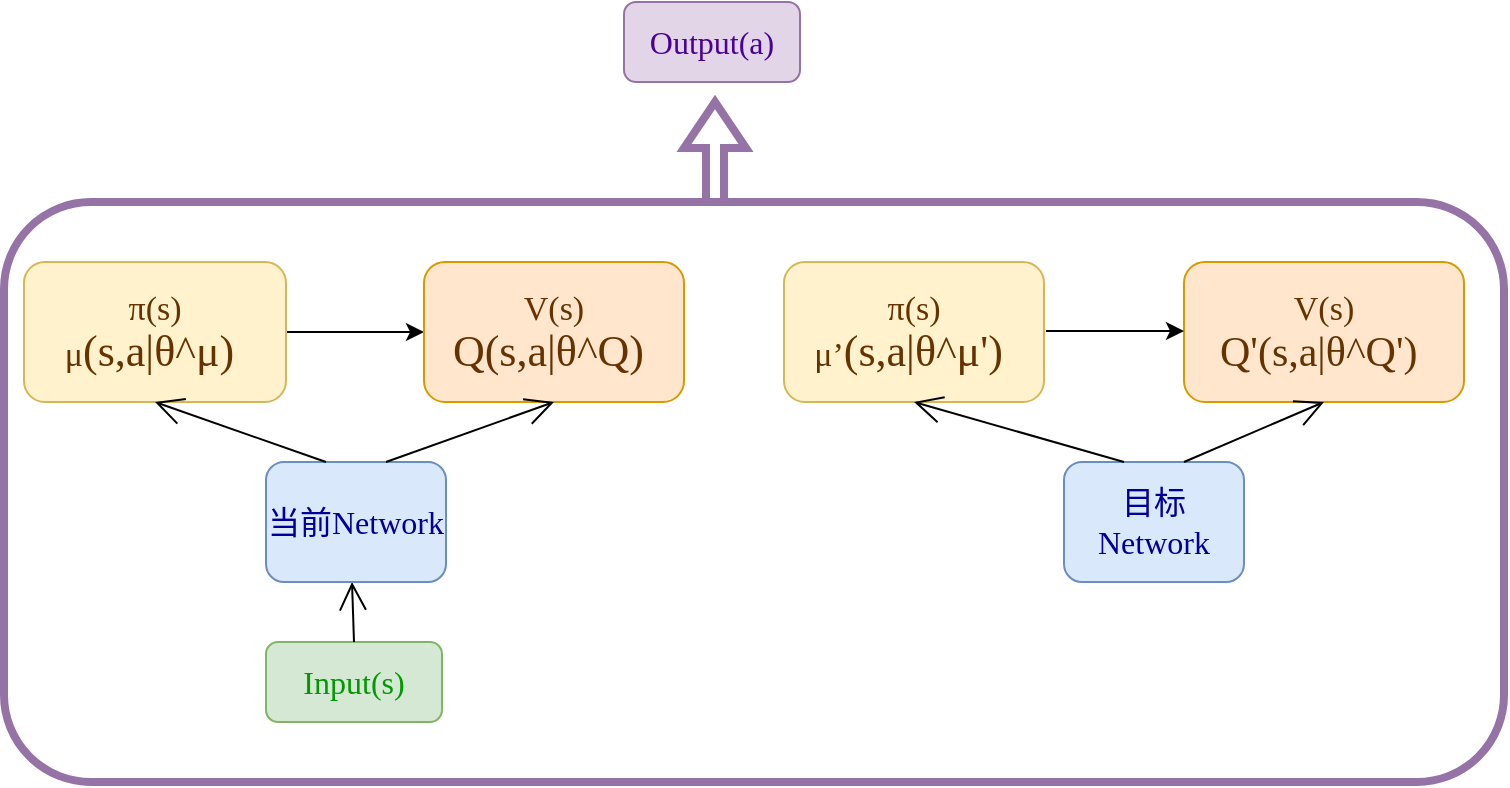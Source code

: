 <mxfile type="github" version="15.4.1">
  <diagram id="Y8YyiqGrmehcowhvTtwS" name="Page-1">
    <mxGraphModel grid="0" dx="1258" dy="550" gridSize="10" guides="1" tooltips="1" connect="1" arrows="1" fold="1" page="1" pageScale="1" pageWidth="827" pageHeight="1169" math="0" shadow="0">
      <root>
        <mxCell id="0" />
        <mxCell id="1" parent="0" />
        <mxCell id="P1ckZCPZwNnB-1i_7xNO-24" value="" parent="1" style="rounded=1;whiteSpace=wrap;html=1;fontFamily=Comic Sans MS;fontSize=21;align=center;fillColor=default;strokeColor=#9673A6;strokeWidth=4;" vertex="1">
          <mxGeometry as="geometry" x="30" y="210" width="750" height="290" />
        </mxCell>
        <mxCell id="P1ckZCPZwNnB-1i_7xNO-5" value="&lt;font color=&quot;#009900&quot; face=&quot;Comic Sans MS&quot; style=&quot;font-size: 16px&quot;&gt;Input(s)&lt;/font&gt;" parent="1" style="rounded=1;whiteSpace=wrap;html=1;fillColor=#d5e8d4;strokeColor=#82b366;" vertex="1">
          <mxGeometry as="geometry" x="161" y="430" width="88" height="40" />
        </mxCell>
        <mxCell id="P1ckZCPZwNnB-1i_7xNO-8" value="" parent="1" style="endArrow=open;endFill=1;endSize=12;html=1;rounded=0;entryX=0.5;entryY=1;entryDx=0;entryDy=0;exitX=0.5;exitY=0;exitDx=0;exitDy=0;" edge="1" source="P1ckZCPZwNnB-1i_7xNO-5">
          <mxGeometry as="geometry" width="160" relative="1">
            <mxPoint as="sourcePoint" x="199" y="370" />
            <mxPoint as="targetPoint" x="204" y="400" />
          </mxGeometry>
        </mxCell>
        <mxCell id="P1ckZCPZwNnB-1i_7xNO-10" value="&lt;div style=&quot;text-align: center ; color: rgb(0 , 0 , 0) ; text-transform: none ; text-indent: 0px ; letter-spacing: normal ; font-family: &amp;#34;helvetica&amp;#34; ; font-size: 17px ; font-style: normal ; font-variant: normal ; font-weight: 400 ; text-decoration: none ; word-spacing: 0px ; background-color: transparent&quot;&gt;&lt;font face=&quot;Comic Sans MS&quot;&gt;&lt;font color=&quot;#663300&quot;&gt;π&lt;font style=&quot;font-size: 17px&quot;&gt;(s)&lt;/font&gt;&lt;/font&gt;&lt;/font&gt;&lt;/div&gt;&lt;div style=&quot;text-align: center ; color: rgb(0 , 0 , 0) ; text-transform: none ; text-indent: 0px ; letter-spacing: normal ; font-family: &amp;#34;helvetica&amp;#34; ; font-size: 17px ; font-style: normal ; font-variant: normal ; font-weight: 400 ; text-decoration: none ; word-spacing: 0px ; background-color: transparent&quot;&gt;&lt;font face=&quot;Comic Sans MS&quot;&gt;&lt;font color=&quot;#663300&quot;&gt;μ’&lt;/font&gt;&lt;font color=&quot;#005360&quot; style=&quot;font-size: 22px ; line-height: 19.8px&quot;&gt;&lt;font style=&quot;font-size: 22px&quot;&gt;&lt;font style=&quot;font-size: 22px&quot;&gt;&lt;font style=&quot;font-size: 22px&quot;&gt;&lt;font color=&quot;#663300&quot;&gt;&lt;span style=&quot;font-family: &amp;#34;quot&amp;#34;&quot;&gt;(s,a|&lt;/span&gt;&lt;span style=&quot;font-family: &amp;#34;quot&amp;#34;&quot;&gt;θ&lt;/span&gt;&lt;span style=&quot;font-family: &amp;#34;quot&amp;#34;&quot;&gt;^μ&#39;)&lt;/span&gt;&lt;/font&gt;&lt;/font&gt;&lt;/font&gt;&lt;span style=&quot;background-color: transparent ; color: rgb(0 , 0 , 0) ; font-family: &amp;#34;quot&amp;#34; ; font-weight: 400 ; letter-spacing: normal ; text-align: center ; text-decoration: none ; text-indent: 0px ; text-transform: none ; word-spacing: 0px&quot;&gt;&lt;font color=&quot;#663300&quot;&gt;&amp;nbsp;&lt;/font&gt; &lt;/span&gt;&lt;/font&gt;&lt;/font&gt;&lt;/font&gt;&lt;/div&gt;" parent="1" style="rounded=1;whiteSpace=wrap;html=1;fillColor=#fff2cc;strokeColor=#d6b656;" vertex="1">
          <mxGeometry as="geometry" x="420" y="240" width="130" height="70" />
        </mxCell>
        <mxCell id="P1ckZCPZwNnB-1i_7xNO-11" value="&lt;div style=&quot;text-align: center ; color: rgb(0 , 0 , 0) ; text-transform: none ; text-indent: 0px ; letter-spacing: normal ; font-family: &amp;#34;helvetica&amp;#34; ; font-size: 17px ; font-style: normal ; font-variant: normal ; font-weight: 400 ; text-decoration: none ; word-spacing: 0px ; background-color: transparent&quot;&gt;&lt;font color=&quot;#663300&quot; face=&quot;Comic Sans MS&quot; style=&quot;font-size: 17px&quot;&gt;V(s)&lt;/font&gt;&lt;/div&gt;&lt;div style=&quot;text-align: center ; color: rgb(0 , 0 , 0) ; text-transform: none ; text-indent: 0px ; letter-spacing: normal ; font-family: &amp;#34;helvetica&amp;#34; ; font-size: 17px ; font-style: normal ; font-variant: normal ; font-weight: 400 ; text-decoration: none ; word-spacing: 0px ; background-color: transparent&quot;&gt;&lt;font face=&quot;Comic Sans MS&quot; style=&quot;font-size: 22px ; line-height: 19.8px&quot;&gt;&lt;font style=&quot;font-size: 21px&quot;&gt;&lt;font color=&quot;#663300&quot; style=&quot;font-size: 21px&quot;&gt;&lt;font style=&quot;font-size: 21px&quot;&gt;&lt;font style=&quot;font-size: 21px&quot;&gt;&lt;span style=&quot;font-family: &amp;#34;quot&amp;#34;&quot;&gt;Q&#39;(s,a|&lt;/span&gt;&lt;span style=&quot;font-family: &amp;#34;quot&amp;#34;&quot;&gt;θ&lt;/span&gt;&lt;span style=&quot;font-family: &amp;#34;quot&amp;#34;&quot;&gt;^Q&#39;)&lt;/span&gt;&lt;/font&gt;&lt;/font&gt;&lt;span style=&quot;background-color: transparent ; font-family: &amp;#34;quot&amp;#34; ; font-variant: normal ; font-weight: 400 ; letter-spacing: normal ; text-align: center ; text-decoration: none ; text-indent: 0px ; text-transform: none ; word-spacing: 0px&quot;&gt;&amp;nbsp; &lt;/span&gt;&lt;/font&gt;&lt;/font&gt;&lt;/font&gt;&lt;/div&gt;" parent="1" style="rounded=1;whiteSpace=wrap;html=1;fillColor=#ffe6cc;strokeColor=#d79b00;" vertex="1">
          <mxGeometry as="geometry" x="620" y="240" width="140" height="70" />
        </mxCell>
        <mxCell id="P1ckZCPZwNnB-1i_7xNO-12" value="&lt;div&gt;&lt;font color=&quot;#000099&quot; face=&quot;Comic Sans MS&quot; style=&quot;font-size: 16px&quot;&gt;目标&lt;/font&gt;&lt;/div&gt;&lt;div&gt;&lt;font color=&quot;#000099&quot; face=&quot;Comic Sans MS&quot; style=&quot;font-size: 16px&quot;&gt;Network&lt;/font&gt;&lt;/div&gt;" parent="1" style="rounded=1;whiteSpace=wrap;html=1;fillColor=#dae8fc;strokeColor=#6c8ebf;" vertex="1">
          <mxGeometry as="geometry" x="560" y="340" width="90" height="60" />
        </mxCell>
        <mxCell id="P1ckZCPZwNnB-1i_7xNO-13" value="" parent="1" style="endArrow=open;endFill=1;endSize=12;html=1;rounded=0;entryX=0.5;entryY=1;entryDx=0;entryDy=0;" target="P1ckZCPZwNnB-1i_7xNO-10" edge="1">
          <mxGeometry as="geometry" width="160" relative="1">
            <mxPoint as="sourcePoint" x="590" y="340" />
            <mxPoint as="targetPoint" x="750" y="490" />
          </mxGeometry>
        </mxCell>
        <mxCell id="P1ckZCPZwNnB-1i_7xNO-14" value="" parent="1" style="endArrow=open;endFill=1;endSize=12;html=1;rounded=0;entryX=0.5;entryY=1;entryDx=0;entryDy=0;" target="P1ckZCPZwNnB-1i_7xNO-11" edge="1">
          <mxGeometry as="geometry" width="160" relative="1">
            <mxPoint as="sourcePoint" x="620" y="340" />
            <mxPoint as="targetPoint" x="545" y="320" />
          </mxGeometry>
        </mxCell>
        <mxCell id="P1ckZCPZwNnB-1i_7xNO-20" value="" parent="1" style="edgeStyle=orthogonalEdgeStyle;rounded=0;orthogonalLoop=1;jettySize=auto;html=1;fontSize=19;" target="P1ckZCPZwNnB-1i_7xNO-16" edge="1" source="P1ckZCPZwNnB-1i_7xNO-15">
          <mxGeometry as="geometry" relative="1" />
        </mxCell>
        <mxCell id="P1ckZCPZwNnB-1i_7xNO-15" value="&lt;div style=&quot;text-align: center ; text-transform: none ; text-indent: 0px ; letter-spacing: normal ; font-size: 17px ; font-style: normal ; font-variant: normal ; font-weight: 400 ; text-decoration: none ; word-spacing: 0px ; background-color: transparent&quot;&gt;&lt;font face=&quot;Comic Sans MS&quot;&gt;&lt;font color=&quot;#663300&quot;&gt;π&lt;font style=&quot;font-size: 17px&quot;&gt;(s)&lt;/font&gt;&lt;/font&gt;&lt;/font&gt;&lt;/div&gt;&lt;div style=&quot;text-align: center ; color: rgb(0 , 0 , 0) ; text-transform: none ; text-indent: 0px ; letter-spacing: normal ; font-size: 17px ; font-style: normal ; font-variant: normal ; font-weight: 400 ; text-decoration: none ; word-spacing: 0px ; background-color: transparent&quot;&gt;&lt;font face=&quot;Comic Sans MS&quot;&gt;&lt;font color=&quot;#663300&quot;&gt;μ&lt;/font&gt;&lt;font color=&quot;#005360&quot; style=&quot;font-size: 22px ; line-height: 19.8px&quot;&gt;&lt;font style=&quot;font-size: 22px&quot;&gt;&lt;font style=&quot;font-size: 22px&quot;&gt;&lt;font style=&quot;font-size: 22px&quot;&gt;&lt;font color=&quot;#663300&quot;&gt;&lt;span style=&quot;font-family: &amp;#34;quot&amp;#34;&quot;&gt;(s,a|&lt;/span&gt;&lt;span style=&quot;font-family: &amp;#34;quot&amp;#34;&quot;&gt;θ&lt;/span&gt;&lt;span style=&quot;font-family: &amp;#34;quot&amp;#34;&quot;&gt;^μ)&lt;/span&gt;&lt;/font&gt;&lt;/font&gt;&lt;/font&gt;&lt;span style=&quot;background-color: transparent ; color: rgb(0 , 0 , 0) ; font-family: &amp;#34;quot&amp;#34; ; font-variant: normal ; font-weight: 400 ; letter-spacing: normal ; text-align: center ; text-decoration: none ; text-indent: 0px ; text-transform: none ; word-spacing: 0px&quot;&gt;&lt;font color=&quot;#663300&quot;&gt;&amp;nbsp;&lt;/font&gt; &lt;/span&gt;&lt;/font&gt;&lt;/font&gt;&lt;/font&gt;&lt;/div&gt;" parent="1" style="rounded=1;whiteSpace=wrap;html=1;fillColor=#fff2cc;strokeColor=#d6b656;align=center;" vertex="1">
          <mxGeometry as="geometry" x="40" y="240" width="131" height="70" />
        </mxCell>
        <mxCell id="P1ckZCPZwNnB-1i_7xNO-16" value="&lt;div style=&quot;font-size: 17px&quot;&gt;&lt;font color=&quot;#663300&quot; face=&quot;Comic Sans MS&quot; style=&quot;font-size: 17px&quot;&gt;V(s)&lt;/font&gt;&lt;/div&gt;&lt;div style=&quot;font-size: 17px&quot;&gt;&lt;font face=&quot;Comic Sans MS&quot; style=&quot;line-height: 0.9 ; font-size: 22px&quot;&gt;&lt;font style=&quot;font-size: 22px&quot;&gt;&lt;font color=&quot;#663300&quot;&gt;&lt;font style=&quot;font-size: 22px&quot;&gt;&lt;font style=&quot;font-size: 22px&quot;&gt;&lt;span style=&quot;font-family: &amp;#34;quot&amp;#34; ; font-weight: 400&quot;&gt;Q(s,a|&lt;/span&gt;&lt;span style=&quot;font-family: &amp;#34;quot&amp;#34; ; font-weight: 400&quot;&gt;θ&lt;/span&gt;&lt;span style=&quot;font-family: &amp;#34;quot&amp;#34; ; font-weight: 400&quot;&gt;^Q)&lt;/span&gt;&lt;/font&gt;&lt;/font&gt;&lt;span style=&quot;text-align: center ; text-transform: none ; text-indent: 0px ; letter-spacing: normal ; font-family: &amp;#34;comic sans ms&amp;#34; ; font-style: normal ; font-variant: normal ; font-weight: 400 ; text-decoration: none ; word-spacing: 0px ; background-color: transparent&quot;&gt;&amp;nbsp; &lt;/span&gt;&lt;/font&gt;&lt;/font&gt;&lt;/font&gt;&lt;/div&gt;" parent="1" style="rounded=1;whiteSpace=wrap;html=1;fillColor=#ffe6cc;strokeColor=#d79b00;" vertex="1">
          <mxGeometry as="geometry" x="240" y="240" width="130" height="70" />
        </mxCell>
        <mxCell id="P1ckZCPZwNnB-1i_7xNO-17" value="&lt;font color=&quot;#000099&quot; face=&quot;Comic Sans MS&quot; style=&quot;font-size: 16px&quot;&gt;当前Network&lt;/font&gt;" parent="1" style="rounded=1;whiteSpace=wrap;html=1;fillColor=#dae8fc;strokeColor=#6c8ebf;" vertex="1">
          <mxGeometry as="geometry" x="161" y="340" width="90" height="60" />
        </mxCell>
        <mxCell id="P1ckZCPZwNnB-1i_7xNO-18" value="" parent="1" style="endArrow=open;endFill=1;endSize=12;html=1;rounded=0;entryX=0.5;entryY=1;entryDx=0;entryDy=0;" target="P1ckZCPZwNnB-1i_7xNO-15" edge="1">
          <mxGeometry as="geometry" width="160" relative="1">
            <mxPoint as="sourcePoint" x="191" y="340" />
            <mxPoint as="targetPoint" x="351" y="490" />
          </mxGeometry>
        </mxCell>
        <mxCell id="P1ckZCPZwNnB-1i_7xNO-19" value="" parent="1" style="endArrow=open;endFill=1;endSize=12;html=1;rounded=0;entryX=0.5;entryY=1;entryDx=0;entryDy=0;" target="P1ckZCPZwNnB-1i_7xNO-16" edge="1">
          <mxGeometry as="geometry" width="160" relative="1">
            <mxPoint as="sourcePoint" x="221" y="340" />
            <mxPoint as="targetPoint" x="146" y="320" />
          </mxGeometry>
        </mxCell>
        <mxCell id="P1ckZCPZwNnB-1i_7xNO-21" value="&lt;font color=&quot;#4c0099&quot; face=&quot;Comic Sans MS&quot; style=&quot;font-size: 16px&quot;&gt;Output(a)&lt;/font&gt;" parent="1" style="rounded=1;whiteSpace=wrap;html=1;fillColor=#e1d5e7;strokeColor=#9673a6;" vertex="1">
          <mxGeometry as="geometry" x="340" y="110" width="88" height="40" />
        </mxCell>
        <mxCell id="P1ckZCPZwNnB-1i_7xNO-23" value="" parent="1" style="edgeStyle=orthogonalEdgeStyle;rounded=0;orthogonalLoop=1;jettySize=auto;html=1;fontSize=19;" edge="1">
          <mxGeometry as="geometry" relative="1">
            <mxPoint as="sourcePoint" x="551" y="274.5" />
            <mxPoint as="targetPoint" x="620" y="274.5" />
          </mxGeometry>
        </mxCell>
        <mxCell id="P1ckZCPZwNnB-1i_7xNO-25" value="" parent="1" style="html=1;shadow=0;dashed=0;align=center;verticalAlign=middle;shape=mxgraph.arrows2.arrow;dy=0.71;dx=23;direction=north;notch=0;fontFamily=Comic Sans MS;fontSize=21;fontColor=#4C0099;strokeColor=#9673A6;strokeWidth=4;fillColor=default;" vertex="1">
          <mxGeometry as="geometry" x="370" y="160" width="31" height="50" />
        </mxCell>
      </root>
    </mxGraphModel>
  </diagram>
</mxfile>
